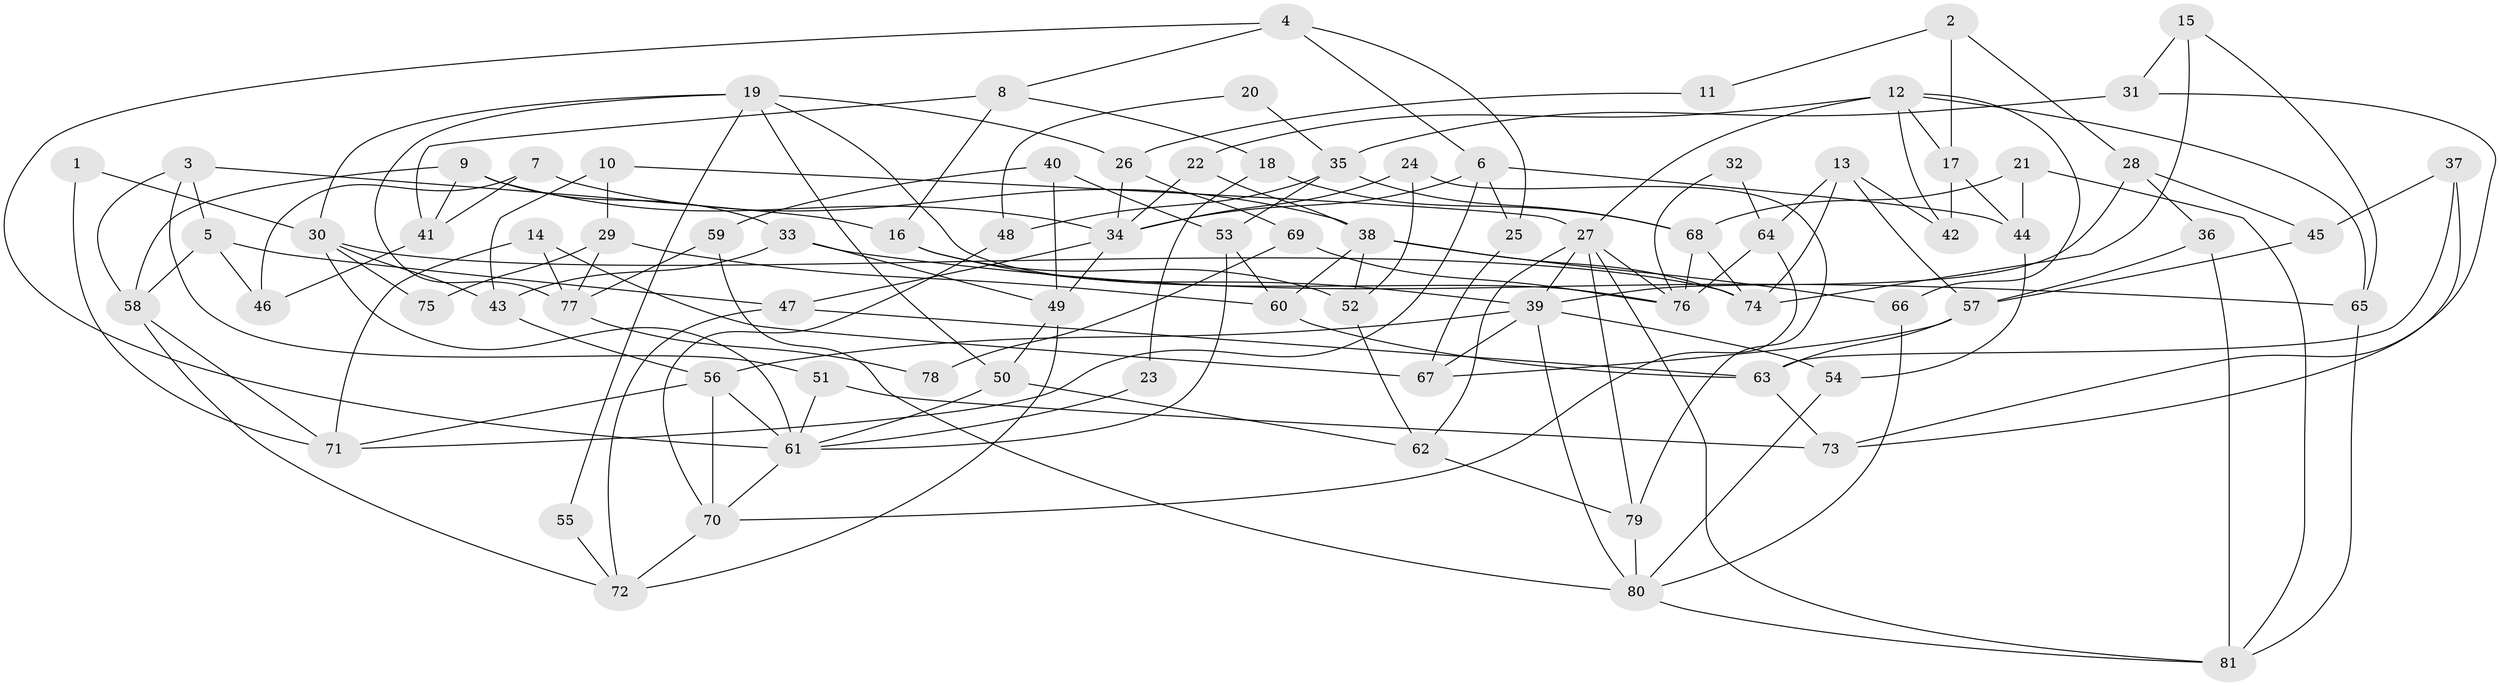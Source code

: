 // Generated by graph-tools (version 1.1) at 2025/11/02/27/25 16:11:24]
// undirected, 81 vertices, 162 edges
graph export_dot {
graph [start="1"]
  node [color=gray90,style=filled];
  1;
  2;
  3;
  4;
  5;
  6;
  7;
  8;
  9;
  10;
  11;
  12;
  13;
  14;
  15;
  16;
  17;
  18;
  19;
  20;
  21;
  22;
  23;
  24;
  25;
  26;
  27;
  28;
  29;
  30;
  31;
  32;
  33;
  34;
  35;
  36;
  37;
  38;
  39;
  40;
  41;
  42;
  43;
  44;
  45;
  46;
  47;
  48;
  49;
  50;
  51;
  52;
  53;
  54;
  55;
  56;
  57;
  58;
  59;
  60;
  61;
  62;
  63;
  64;
  65;
  66;
  67;
  68;
  69;
  70;
  71;
  72;
  73;
  74;
  75;
  76;
  77;
  78;
  79;
  80;
  81;
  1 -- 71;
  1 -- 30;
  2 -- 28;
  2 -- 17;
  2 -- 11;
  3 -- 5;
  3 -- 58;
  3 -- 16;
  3 -- 51;
  4 -- 61;
  4 -- 25;
  4 -- 6;
  4 -- 8;
  5 -- 58;
  5 -- 47;
  5 -- 46;
  6 -- 71;
  6 -- 25;
  6 -- 34;
  6 -- 44;
  7 -- 38;
  7 -- 41;
  7 -- 46;
  8 -- 16;
  8 -- 18;
  8 -- 41;
  9 -- 41;
  9 -- 34;
  9 -- 33;
  9 -- 58;
  10 -- 27;
  10 -- 43;
  10 -- 29;
  11 -- 26;
  12 -- 22;
  12 -- 65;
  12 -- 17;
  12 -- 27;
  12 -- 42;
  12 -- 66;
  13 -- 57;
  13 -- 74;
  13 -- 42;
  13 -- 64;
  14 -- 67;
  14 -- 77;
  14 -- 71;
  15 -- 74;
  15 -- 65;
  15 -- 31;
  16 -- 39;
  16 -- 52;
  17 -- 42;
  17 -- 44;
  18 -- 68;
  18 -- 23;
  19 -- 50;
  19 -- 76;
  19 -- 26;
  19 -- 30;
  19 -- 55;
  19 -- 77;
  20 -- 35;
  20 -- 48;
  21 -- 68;
  21 -- 44;
  21 -- 81;
  22 -- 34;
  22 -- 38;
  23 -- 61;
  24 -- 79;
  24 -- 52;
  24 -- 34;
  25 -- 67;
  26 -- 34;
  26 -- 69;
  27 -- 39;
  27 -- 62;
  27 -- 76;
  27 -- 79;
  27 -- 81;
  28 -- 39;
  28 -- 36;
  28 -- 45;
  29 -- 77;
  29 -- 60;
  29 -- 75;
  30 -- 61;
  30 -- 43;
  30 -- 74;
  30 -- 75;
  31 -- 35;
  31 -- 73;
  32 -- 64;
  32 -- 76;
  33 -- 49;
  33 -- 43;
  33 -- 65;
  34 -- 47;
  34 -- 49;
  35 -- 53;
  35 -- 68;
  35 -- 48;
  36 -- 81;
  36 -- 57;
  37 -- 63;
  37 -- 73;
  37 -- 45;
  38 -- 52;
  38 -- 60;
  38 -- 66;
  38 -- 74;
  39 -- 80;
  39 -- 54;
  39 -- 56;
  39 -- 67;
  40 -- 53;
  40 -- 49;
  40 -- 59;
  41 -- 46;
  43 -- 56;
  44 -- 54;
  45 -- 57;
  47 -- 72;
  47 -- 63;
  48 -- 70;
  49 -- 72;
  49 -- 50;
  50 -- 62;
  50 -- 61;
  51 -- 61;
  51 -- 73;
  52 -- 62;
  53 -- 60;
  53 -- 61;
  54 -- 80;
  55 -- 72;
  56 -- 61;
  56 -- 70;
  56 -- 71;
  57 -- 63;
  57 -- 67;
  58 -- 71;
  58 -- 72;
  59 -- 80;
  59 -- 77;
  60 -- 63;
  61 -- 70;
  62 -- 79;
  63 -- 73;
  64 -- 70;
  64 -- 76;
  65 -- 81;
  66 -- 80;
  68 -- 76;
  68 -- 74;
  69 -- 76;
  69 -- 78;
  70 -- 72;
  77 -- 78;
  79 -- 80;
  80 -- 81;
}
